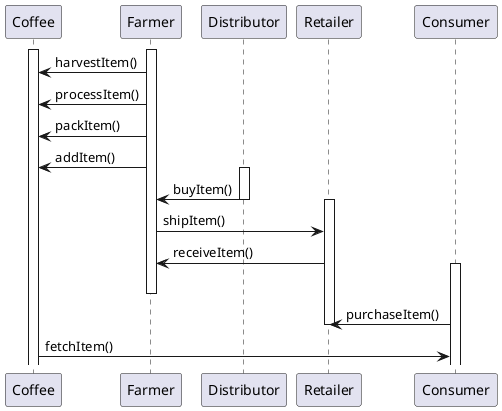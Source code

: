@startuml

participant Coffee as coffee
participant Farmer as farmer
participant Distributor as distributor
participant Retailer as retailer
participant Consumer as consumer

activate coffee
activate farmer
farmer->coffee: harvestItem()
farmer->coffee: processItem()
farmer->coffee: packItem()
farmer->coffee: addItem()
activate distributor
distributor->farmer: buyItem()
deactivate distributor
activate retailer
farmer->retailer: shipItem()
retailer->farmer: receiveItem()
activate consumer
deactivate farmer
consumer->retailer: purchaseItem()
deactivate retailer
coffee->consumer: fetchItem()
@enduml